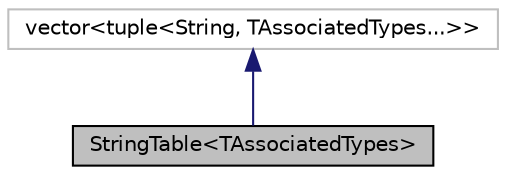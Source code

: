digraph "StringTable&lt;TAssociatedTypes&gt;"
{
  edge [fontname="Helvetica",fontsize="10",labelfontname="Helvetica",labelfontsize="10"];
  node [fontname="Helvetica",fontsize="10",shape=record];
  Node1 [label="vector\<tuple\<String, TAssociatedTypes...\>\>",height=0.2,width=0.4,color="grey75", fillcolor="white", style="filled",tooltip="STL class. "];
  Node0 [label="StringTable\<TAssociatedTypes\>",height=0.2,width=0.4,color="black", fillcolor="grey75", style="filled", fontcolor="black"];
  Node1 -> Node0 [dir="back",color="midnightblue",fontsize="10",style="solid",fontname="Helvetica"];
}

